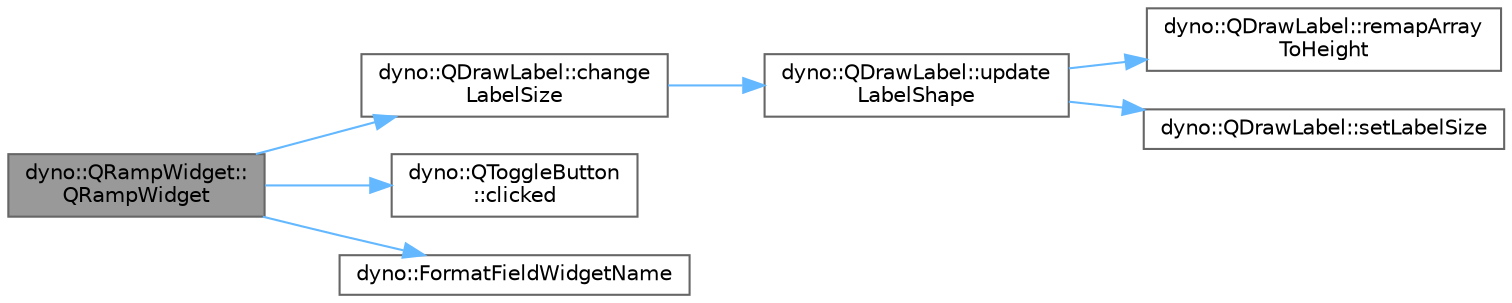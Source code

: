 digraph "dyno::QRampWidget::QRampWidget"
{
 // LATEX_PDF_SIZE
  bgcolor="transparent";
  edge [fontname=Helvetica,fontsize=10,labelfontname=Helvetica,labelfontsize=10];
  node [fontname=Helvetica,fontsize=10,shape=box,height=0.2,width=0.4];
  rankdir="LR";
  Node1 [id="Node000001",label="dyno::QRampWidget::\lQRampWidget",height=0.2,width=0.4,color="gray40", fillcolor="grey60", style="filled", fontcolor="black",tooltip=" "];
  Node1 -> Node2 [id="edge1_Node000001_Node000002",color="steelblue1",style="solid",tooltip=" "];
  Node2 [id="Node000002",label="dyno::QDrawLabel::change\lLabelSize",height=0.2,width=0.4,color="grey40", fillcolor="white", style="filled",URL="$classdyno_1_1_q_draw_label.html#a938a9e49bf7c61116423d9d73aedfc5d",tooltip=" "];
  Node2 -> Node3 [id="edge2_Node000002_Node000003",color="steelblue1",style="solid",tooltip=" "];
  Node3 [id="Node000003",label="dyno::QDrawLabel::update\lLabelShape",height=0.2,width=0.4,color="grey40", fillcolor="white", style="filled",URL="$classdyno_1_1_q_draw_label.html#a7d4dc831e1c2a3545d41ce11068a4130",tooltip=" "];
  Node3 -> Node4 [id="edge3_Node000003_Node000004",color="steelblue1",style="solid",tooltip=" "];
  Node4 [id="Node000004",label="dyno::QDrawLabel::remapArray\lToHeight",height=0.2,width=0.4,color="grey40", fillcolor="white", style="filled",URL="$classdyno_1_1_q_draw_label.html#ac3456a876cd52993a74241343c6369b4",tooltip=" "];
  Node3 -> Node5 [id="edge4_Node000003_Node000005",color="steelblue1",style="solid",tooltip=" "];
  Node5 [id="Node000005",label="dyno::QDrawLabel::setLabelSize",height=0.2,width=0.4,color="grey40", fillcolor="white", style="filled",URL="$classdyno_1_1_q_draw_label.html#a0dc5d08aa660696bc28505f872251442",tooltip=" "];
  Node1 -> Node6 [id="edge5_Node000001_Node000006",color="steelblue1",style="solid",tooltip=" "];
  Node6 [id="Node000006",label="dyno::QToggleButton\l::clicked",height=0.2,width=0.4,color="grey40", fillcolor="white", style="filled",URL="$classdyno_1_1_q_toggle_button.html#ab7fcf1b3732245d0fb4a301cc9e3de0c",tooltip=" "];
  Node1 -> Node7 [id="edge6_Node000001_Node000007",color="steelblue1",style="solid",tooltip=" "];
  Node7 [id="Node000007",label="dyno::FormatFieldWidgetName",height=0.2,width=0.4,color="grey40", fillcolor="white", style="filled",URL="$namespacedyno.html#a3dbb4b2c87f3ada8178335b6abeb48d7",tooltip=" "];
}
